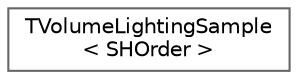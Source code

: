 digraph "Graphical Class Hierarchy"
{
 // INTERACTIVE_SVG=YES
 // LATEX_PDF_SIZE
  bgcolor="transparent";
  edge [fontname=Helvetica,fontsize=10,labelfontname=Helvetica,labelfontsize=10];
  node [fontname=Helvetica,fontsize=10,shape=box,height=0.2,width=0.4];
  rankdir="LR";
  Node0 [id="Node000000",label="TVolumeLightingSample\l\< SHOrder \>",height=0.2,width=0.4,color="grey40", fillcolor="white", style="filled",URL="$d4/df8/classTVolumeLightingSample.html",tooltip="Incident radiance stored for a point."];
}
